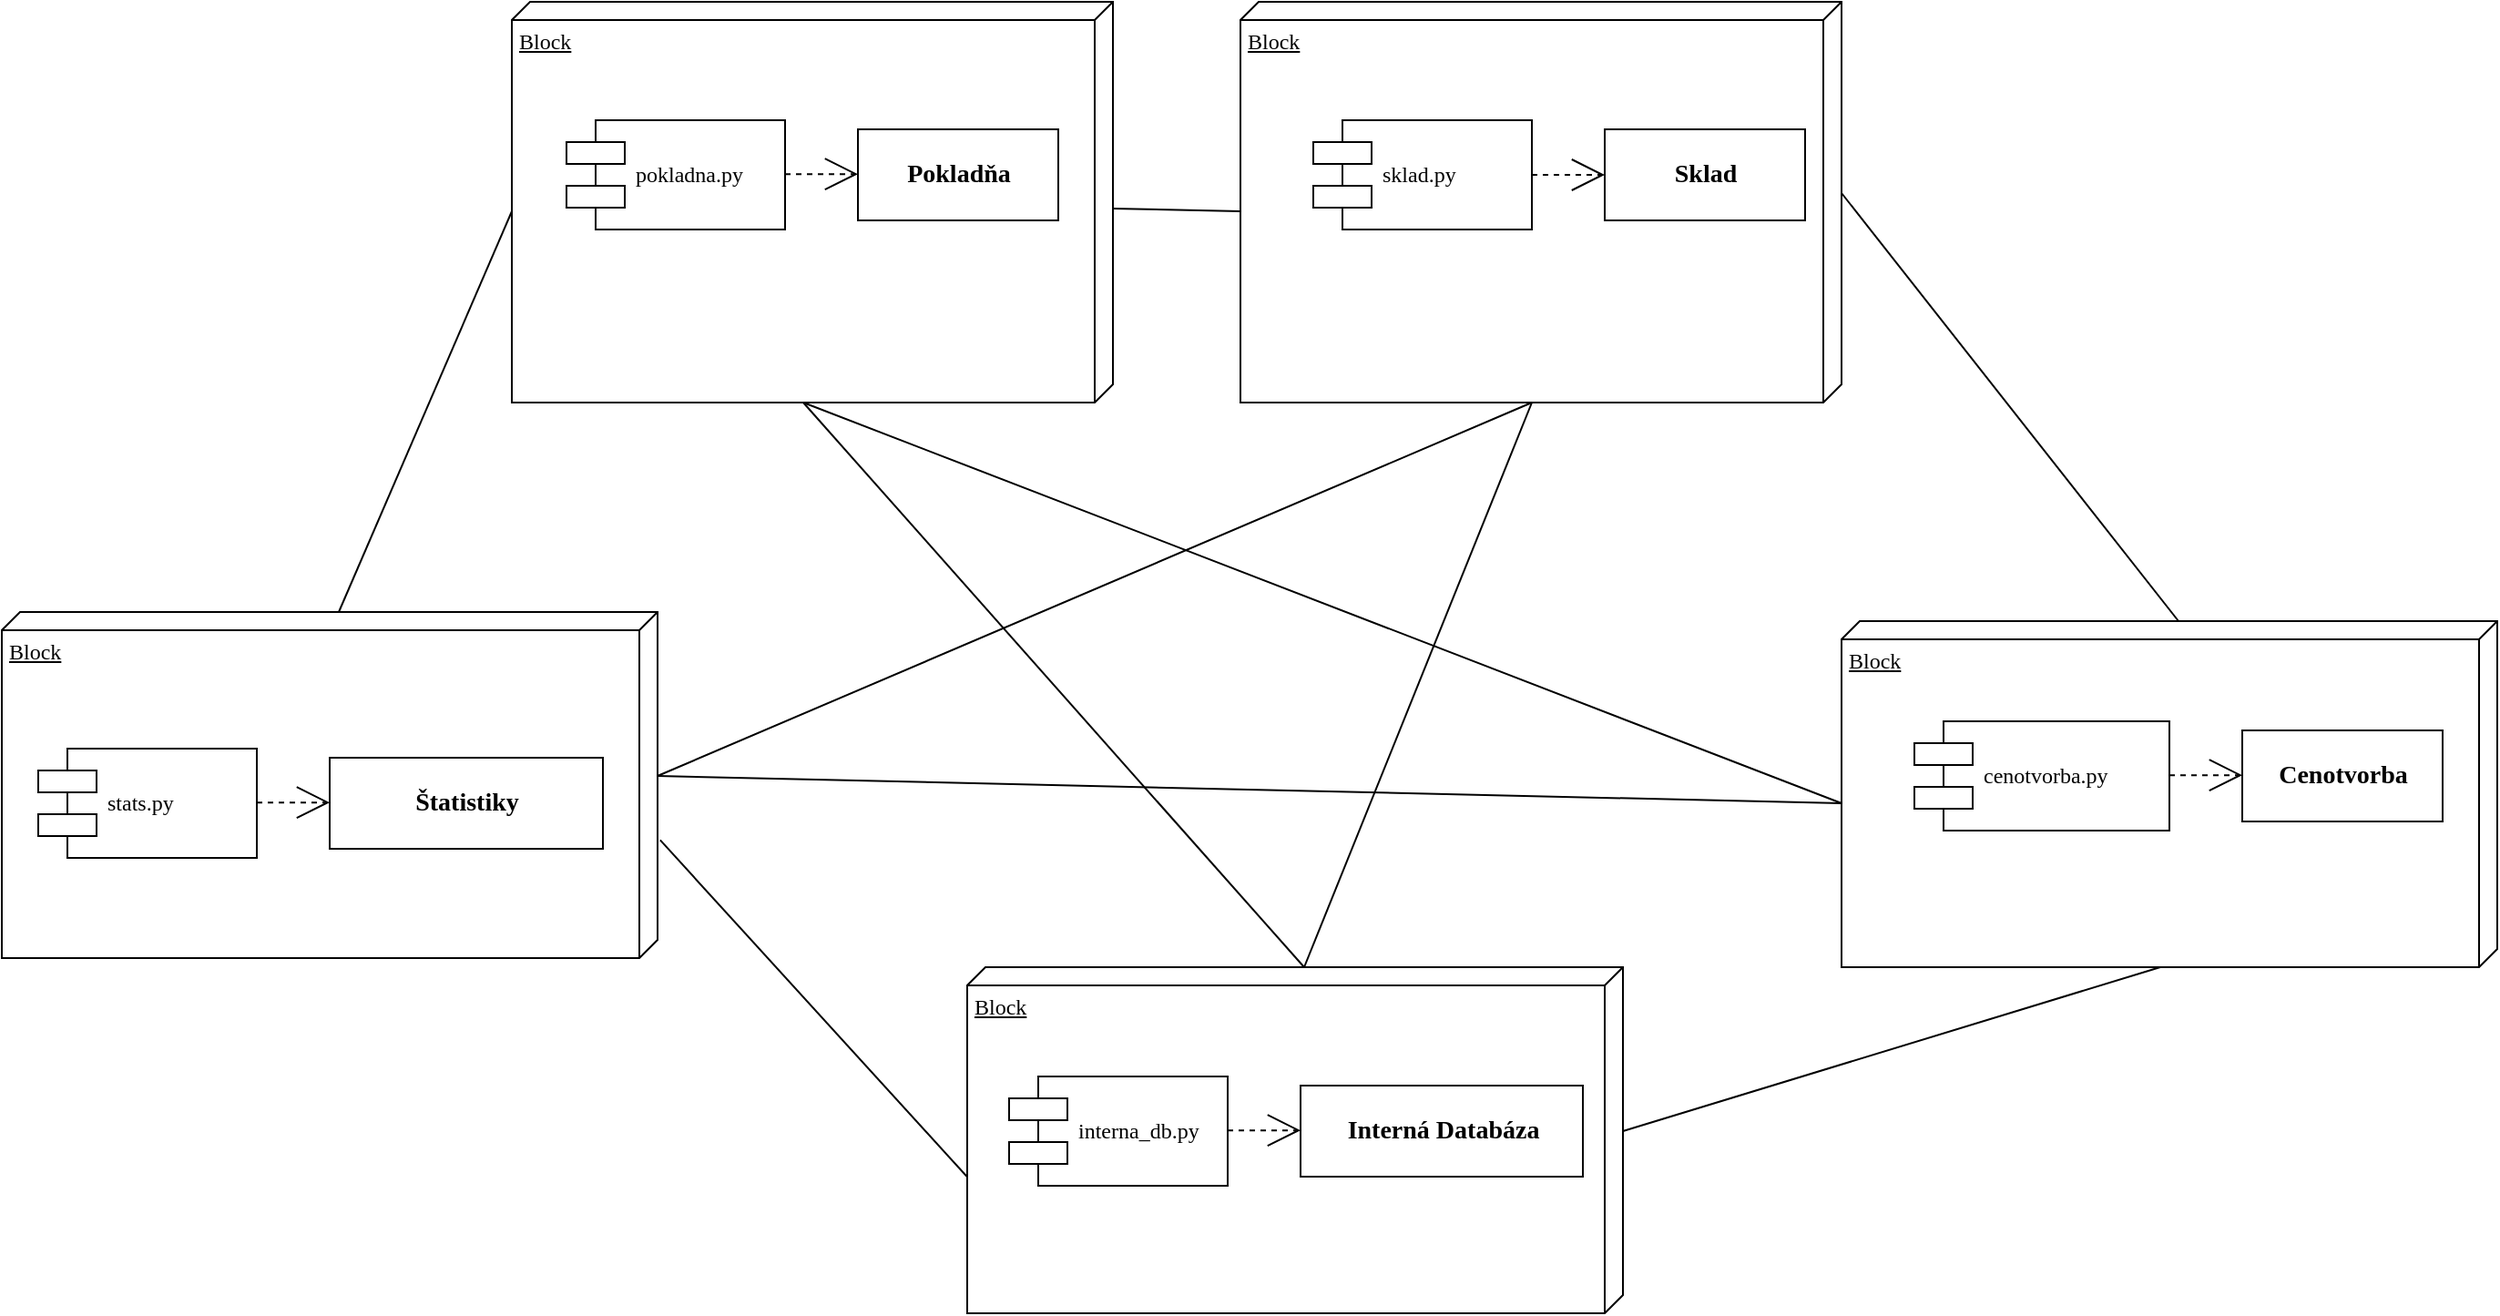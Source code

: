 <mxfile version="20.5.1" type="github">
  <diagram name="Page-1" id="5f0bae14-7c28-e335-631c-24af17079c00">
    <mxGraphModel dx="2583" dy="806" grid="1" gridSize="10" guides="1" tooltips="1" connect="1" arrows="1" fold="1" page="1" pageScale="1" pageWidth="1100" pageHeight="850" background="none" math="0" shadow="0">
      <root>
        <mxCell id="0" />
        <mxCell id="1" parent="0" />
        <mxCell id="39150e848f15840c-1" value="Block" style="verticalAlign=top;align=left;spacingTop=8;spacingLeft=2;spacingRight=12;shape=cube;size=10;direction=south;fontStyle=4;html=1;rounded=0;shadow=0;comic=0;labelBackgroundColor=none;strokeWidth=1;fontFamily=Verdana;fontSize=12" parent="1" vertex="1">
          <mxGeometry x="120" y="70" width="330" height="220" as="geometry" />
        </mxCell>
        <mxCell id="39150e848f15840c-2" value="Block" style="verticalAlign=top;align=left;spacingTop=8;spacingLeft=2;spacingRight=12;shape=cube;size=10;direction=south;fontStyle=4;html=1;rounded=0;shadow=0;comic=0;labelBackgroundColor=none;strokeWidth=1;fontFamily=Verdana;fontSize=12" parent="1" vertex="1">
          <mxGeometry x="520" y="70" width="330" height="220" as="geometry" />
        </mxCell>
        <mxCell id="39150e848f15840c-4" value="Pokladňa" style="html=1;rounded=0;shadow=0;comic=0;labelBackgroundColor=none;strokeWidth=1;fontFamily=Verdana;fontSize=14;align=center;fontStyle=1" parent="1" vertex="1">
          <mxGeometry x="310" y="140" width="110" height="50" as="geometry" />
        </mxCell>
        <mxCell id="39150e848f15840c-5" value="pokladna.py" style="shape=component;align=left;spacingLeft=36;rounded=0;shadow=0;comic=0;labelBackgroundColor=none;strokeWidth=1;fontFamily=Verdana;fontSize=12;html=1;" parent="1" vertex="1">
          <mxGeometry x="150" y="135" width="120" height="60" as="geometry" />
        </mxCell>
        <mxCell id="39150e848f15840c-7" value="sklad.py" style="shape=component;align=left;spacingLeft=36;rounded=0;shadow=0;comic=0;labelBackgroundColor=none;strokeWidth=1;fontFamily=Verdana;fontSize=12;html=1;" parent="1" vertex="1">
          <mxGeometry x="560" y="135" width="120" height="60" as="geometry" />
        </mxCell>
        <mxCell id="39150e848f15840c-8" value="Sklad" style="html=1;rounded=0;shadow=0;comic=0;labelBackgroundColor=none;strokeWidth=1;fontFamily=Verdana;fontSize=14;align=center;fontStyle=1" parent="1" vertex="1">
          <mxGeometry x="720" y="140" width="110" height="50" as="geometry" />
        </mxCell>
        <mxCell id="39150e848f15840c-16" style="edgeStyle=orthogonalEdgeStyle;rounded=0;html=1;dashed=1;labelBackgroundColor=none;startArrow=none;startFill=0;startSize=8;endArrow=open;endFill=0;endSize=16;fontFamily=Verdana;fontSize=12;" parent="1" source="39150e848f15840c-7" target="39150e848f15840c-8" edge="1">
          <mxGeometry relative="1" as="geometry" />
        </mxCell>
        <mxCell id="tpBAGbhvA21EfK-I3iRg-2" value="Block" style="verticalAlign=top;align=left;spacingTop=8;spacingLeft=2;spacingRight=12;shape=cube;size=10;direction=south;fontStyle=4;html=1;rounded=0;shadow=0;comic=0;labelBackgroundColor=none;strokeWidth=1;fontFamily=Verdana;fontSize=12" vertex="1" parent="1">
          <mxGeometry x="-160" y="405" width="360" height="190" as="geometry" />
        </mxCell>
        <mxCell id="tpBAGbhvA21EfK-I3iRg-5" value="stats.py" style="shape=component;align=left;spacingLeft=36;rounded=0;shadow=0;comic=0;labelBackgroundColor=none;strokeWidth=1;fontFamily=Verdana;fontSize=12;html=1;" vertex="1" parent="1">
          <mxGeometry x="-140" y="480" width="120" height="60" as="geometry" />
        </mxCell>
        <mxCell id="tpBAGbhvA21EfK-I3iRg-6" value="Štatistiky" style="html=1;rounded=0;shadow=0;comic=0;labelBackgroundColor=none;strokeWidth=1;fontFamily=Verdana;fontSize=14;align=center;fontStyle=1" vertex="1" parent="1">
          <mxGeometry x="20" y="485" width="150" height="50" as="geometry" />
        </mxCell>
        <mxCell id="tpBAGbhvA21EfK-I3iRg-10" style="edgeStyle=orthogonalEdgeStyle;rounded=0;html=1;dashed=1;labelBackgroundColor=none;startArrow=none;startFill=0;startSize=8;endArrow=open;endFill=0;endSize=16;fontFamily=Verdana;fontSize=12;" edge="1" parent="1">
          <mxGeometry relative="1" as="geometry">
            <mxPoint x="-20" y="509.58" as="sourcePoint" />
            <mxPoint x="20" y="509.58" as="targetPoint" />
          </mxGeometry>
        </mxCell>
        <mxCell id="tpBAGbhvA21EfK-I3iRg-12" style="edgeStyle=orthogonalEdgeStyle;rounded=0;html=1;dashed=1;labelBackgroundColor=none;startArrow=none;startFill=0;startSize=8;endArrow=open;endFill=0;endSize=16;fontFamily=Verdana;fontSize=12;" edge="1" parent="1">
          <mxGeometry relative="1" as="geometry">
            <mxPoint x="270" y="164.58" as="sourcePoint" />
            <mxPoint x="310" y="164.58" as="targetPoint" />
          </mxGeometry>
        </mxCell>
        <mxCell id="tpBAGbhvA21EfK-I3iRg-14" value="" style="endArrow=none;html=1;rounded=0;fontSize=14;exitX=0.659;exitY=-0.004;exitDx=0;exitDy=0;exitPerimeter=0;entryX=0.606;entryY=1;entryDx=0;entryDy=0;entryPerimeter=0;" edge="1" parent="1" source="tpBAGbhvA21EfK-I3iRg-2" target="39150e848f15840c-3">
          <mxGeometry width="50" height="50" relative="1" as="geometry">
            <mxPoint x="280" y="580" as="sourcePoint" />
            <mxPoint x="330" y="520" as="targetPoint" />
          </mxGeometry>
        </mxCell>
        <mxCell id="tpBAGbhvA21EfK-I3iRg-17" value="" style="group" vertex="1" connectable="0" parent="1">
          <mxGeometry x="850" y="410" width="360" height="190" as="geometry" />
        </mxCell>
        <mxCell id="tpBAGbhvA21EfK-I3iRg-3" value="Block" style="verticalAlign=top;align=left;spacingTop=8;spacingLeft=2;spacingRight=12;shape=cube;size=10;direction=south;fontStyle=4;html=1;rounded=0;shadow=0;comic=0;labelBackgroundColor=none;strokeWidth=1;fontFamily=Verdana;fontSize=12" vertex="1" parent="tpBAGbhvA21EfK-I3iRg-17">
          <mxGeometry width="360" height="190" as="geometry" />
        </mxCell>
        <mxCell id="tpBAGbhvA21EfK-I3iRg-4" value="cenotvorba.py" style="shape=component;align=left;spacingLeft=36;rounded=0;shadow=0;comic=0;labelBackgroundColor=none;strokeWidth=1;fontFamily=Verdana;fontSize=12;html=1;" vertex="1" parent="tpBAGbhvA21EfK-I3iRg-17">
          <mxGeometry x="40" y="55" width="140" height="60" as="geometry" />
        </mxCell>
        <mxCell id="tpBAGbhvA21EfK-I3iRg-7" value="Cenotvorba" style="html=1;rounded=0;shadow=0;comic=0;labelBackgroundColor=none;strokeWidth=1;fontFamily=Verdana;fontSize=14;align=center;fontStyle=1" vertex="1" parent="tpBAGbhvA21EfK-I3iRg-17">
          <mxGeometry x="220" y="60" width="110" height="50" as="geometry" />
        </mxCell>
        <mxCell id="tpBAGbhvA21EfK-I3iRg-9" style="edgeStyle=orthogonalEdgeStyle;rounded=0;html=1;dashed=1;labelBackgroundColor=none;startArrow=none;startFill=0;startSize=8;endArrow=open;endFill=0;endSize=16;fontFamily=Verdana;fontSize=12;" edge="1" parent="tpBAGbhvA21EfK-I3iRg-17">
          <mxGeometry relative="1" as="geometry">
            <mxPoint x="180" y="84.58" as="sourcePoint" />
            <mxPoint x="220" y="84.58" as="targetPoint" />
          </mxGeometry>
        </mxCell>
        <mxCell id="tpBAGbhvA21EfK-I3iRg-19" value="" style="group" vertex="1" connectable="0" parent="1">
          <mxGeometry x="370" y="600" width="360" height="190" as="geometry" />
        </mxCell>
        <mxCell id="39150e848f15840c-3" value="Block" style="verticalAlign=top;align=left;spacingTop=8;spacingLeft=2;spacingRight=12;shape=cube;size=10;direction=south;fontStyle=4;html=1;rounded=0;shadow=0;comic=0;labelBackgroundColor=none;strokeWidth=1;fontFamily=Verdana;fontSize=12" parent="tpBAGbhvA21EfK-I3iRg-19" vertex="1">
          <mxGeometry width="360" height="190" as="geometry" />
        </mxCell>
        <mxCell id="tpBAGbhvA21EfK-I3iRg-18" value="" style="group" vertex="1" connectable="0" parent="tpBAGbhvA21EfK-I3iRg-19">
          <mxGeometry x="23" y="60" width="315" height="60" as="geometry" />
        </mxCell>
        <mxCell id="39150e848f15840c-10" value="interna_db.py" style="shape=component;align=left;spacingLeft=36;rounded=0;shadow=0;comic=0;labelBackgroundColor=none;strokeWidth=1;fontFamily=Verdana;fontSize=12;html=1;" parent="tpBAGbhvA21EfK-I3iRg-18" vertex="1">
          <mxGeometry width="120" height="60" as="geometry" />
        </mxCell>
        <mxCell id="tpBAGbhvA21EfK-I3iRg-1" value="Interná Databáza" style="html=1;rounded=0;shadow=0;comic=0;labelBackgroundColor=none;strokeWidth=1;fontFamily=Verdana;fontSize=14;align=center;fontStyle=1" vertex="1" parent="tpBAGbhvA21EfK-I3iRg-18">
          <mxGeometry x="160" y="5" width="155" height="50" as="geometry" />
        </mxCell>
        <mxCell id="tpBAGbhvA21EfK-I3iRg-11" style="edgeStyle=orthogonalEdgeStyle;rounded=0;html=1;dashed=1;labelBackgroundColor=none;startArrow=none;startFill=0;startSize=8;endArrow=open;endFill=0;endSize=16;fontFamily=Verdana;fontSize=12;" edge="1" parent="tpBAGbhvA21EfK-I3iRg-18">
          <mxGeometry relative="1" as="geometry">
            <mxPoint x="120" y="29.58" as="sourcePoint" />
            <mxPoint x="160" y="29.58" as="targetPoint" />
          </mxGeometry>
        </mxCell>
        <mxCell id="tpBAGbhvA21EfK-I3iRg-20" value="" style="endArrow=none;html=1;rounded=0;fontSize=14;exitX=0;exitY=0;exitDx=190;exitDy=185;exitPerimeter=0;entryX=0;entryY=0;entryDx=90;entryDy=0;entryPerimeter=0;" edge="1" parent="1" source="tpBAGbhvA21EfK-I3iRg-3" target="39150e848f15840c-3">
          <mxGeometry width="50" height="50" relative="1" as="geometry">
            <mxPoint x="740.0" y="530" as="sourcePoint" />
            <mxPoint x="908.56" y="714.93" as="targetPoint" />
          </mxGeometry>
        </mxCell>
        <mxCell id="tpBAGbhvA21EfK-I3iRg-21" value="" style="endArrow=none;html=1;rounded=0;fontSize=14;exitX=0;exitY=0;exitDx=115;exitDy=330;exitPerimeter=0;entryX=0;entryY=0;entryDx=0;entryDy=175;entryPerimeter=0;" edge="1" parent="1" source="39150e848f15840c-1" target="tpBAGbhvA21EfK-I3iRg-2">
          <mxGeometry width="50" height="50" relative="1" as="geometry">
            <mxPoint x="80.0" y="240.0" as="sourcePoint" />
            <mxPoint x="248.56" y="424.93" as="targetPoint" />
          </mxGeometry>
        </mxCell>
        <mxCell id="tpBAGbhvA21EfK-I3iRg-22" value="" style="endArrow=none;html=1;rounded=0;fontSize=14;entryX=0;entryY=0;entryDx=115;entryDy=330;entryPerimeter=0;" edge="1" parent="1" source="39150e848f15840c-1" target="39150e848f15840c-2">
          <mxGeometry width="50" height="50" relative="1" as="geometry">
            <mxPoint x="400.0" y="105.07" as="sourcePoint" />
            <mxPoint x="568.56" y="290.0" as="targetPoint" />
          </mxGeometry>
        </mxCell>
        <mxCell id="tpBAGbhvA21EfK-I3iRg-23" value="" style="endArrow=none;html=1;rounded=0;fontSize=14;exitX=0;exitY=0;exitDx=105;exitDy=0;exitPerimeter=0;entryX=0;entryY=0;entryDx=0;entryDy=175;entryPerimeter=0;" edge="1" parent="1" source="39150e848f15840c-2" target="tpBAGbhvA21EfK-I3iRg-3">
          <mxGeometry width="50" height="50" relative="1" as="geometry">
            <mxPoint x="860.0" y="210.0" as="sourcePoint" />
            <mxPoint x="1028.56" y="394.93" as="targetPoint" />
          </mxGeometry>
        </mxCell>
        <mxCell id="tpBAGbhvA21EfK-I3iRg-24" value="" style="endArrow=none;html=1;rounded=0;fontSize=14;exitX=0;exitY=0;exitDx=220;exitDy=170;exitPerimeter=0;entryX=0;entryY=0;entryDx=90;entryDy=0;entryPerimeter=0;" edge="1" parent="1" source="39150e848f15840c-2" target="tpBAGbhvA21EfK-I3iRg-2">
          <mxGeometry width="50" height="50" relative="1" as="geometry">
            <mxPoint x="310" y="300" as="sourcePoint" />
            <mxPoint x="215" y="520" as="targetPoint" />
          </mxGeometry>
        </mxCell>
        <mxCell id="tpBAGbhvA21EfK-I3iRg-25" value="" style="endArrow=none;html=1;rounded=0;fontSize=14;exitX=0;exitY=0;exitDx=100;exitDy=360;exitPerimeter=0;entryX=0;entryY=0;entryDx=220;entryDy=170;entryPerimeter=0;" edge="1" parent="1" source="tpBAGbhvA21EfK-I3iRg-3" target="39150e848f15840c-1">
          <mxGeometry width="50" height="50" relative="1" as="geometry">
            <mxPoint x="845" y="510" as="sourcePoint" />
            <mxPoint x="750" y="730" as="targetPoint" />
          </mxGeometry>
        </mxCell>
        <mxCell id="tpBAGbhvA21EfK-I3iRg-26" value="" style="endArrow=none;html=1;rounded=0;fontSize=14;exitX=0;exitY=0;exitDx=220;exitDy=170;exitPerimeter=0;entryX=0;entryY=0;entryDx=0;entryDy=175;entryPerimeter=0;" edge="1" parent="1" source="39150e848f15840c-1" target="39150e848f15840c-3">
          <mxGeometry width="50" height="50" relative="1" as="geometry">
            <mxPoint x="475" y="350" as="sourcePoint" />
            <mxPoint x="380" y="570" as="targetPoint" />
          </mxGeometry>
        </mxCell>
        <mxCell id="tpBAGbhvA21EfK-I3iRg-27" value="" style="endArrow=none;html=1;rounded=0;fontSize=14;exitX=0;exitY=0;exitDx=220;exitDy=170;exitPerimeter=0;entryX=0;entryY=0;entryDx=0;entryDy=175;entryPerimeter=0;" edge="1" parent="1" source="39150e848f15840c-2" target="39150e848f15840c-3">
          <mxGeometry width="50" height="50" relative="1" as="geometry">
            <mxPoint x="667.5" y="360" as="sourcePoint" />
            <mxPoint x="572.5" y="580" as="targetPoint" />
          </mxGeometry>
        </mxCell>
        <mxCell id="tpBAGbhvA21EfK-I3iRg-28" value="" style="endArrow=none;html=1;rounded=0;fontSize=14;exitX=0;exitY=0;exitDx=220;exitDy=170;exitPerimeter=0;entryX=0;entryY=0;entryDx=90;entryDy=0;entryPerimeter=0;" edge="1" parent="1" target="tpBAGbhvA21EfK-I3iRg-2">
          <mxGeometry width="50" height="50" relative="1" as="geometry">
            <mxPoint x="850" y="510" as="sourcePoint" />
            <mxPoint x="370" y="715" as="targetPoint" />
          </mxGeometry>
        </mxCell>
      </root>
    </mxGraphModel>
  </diagram>
</mxfile>
